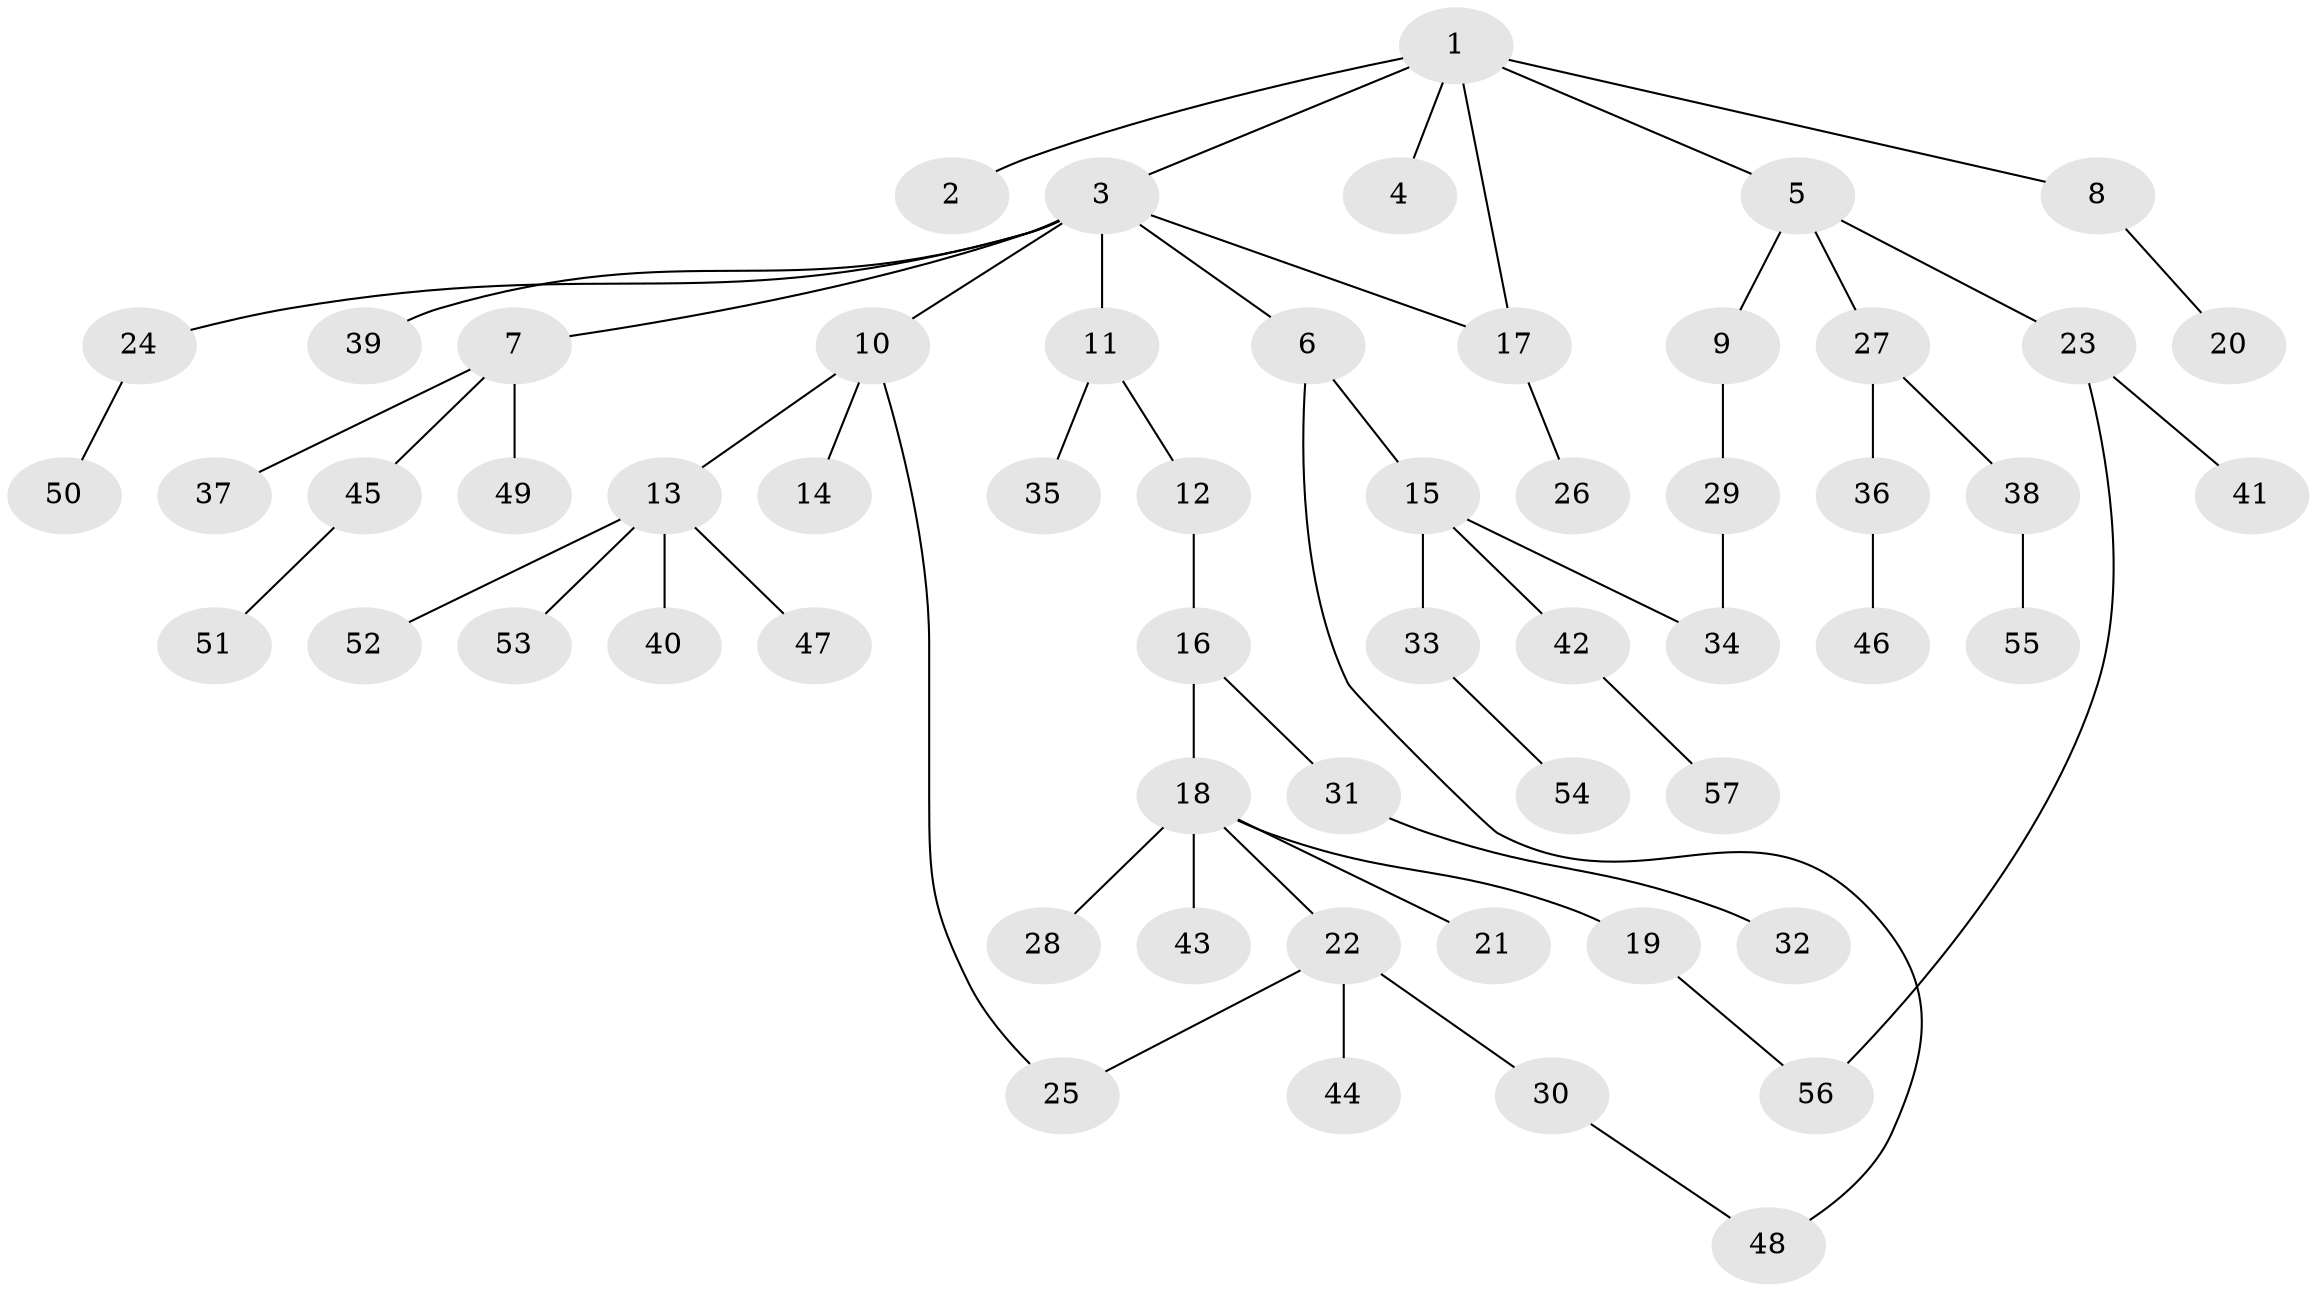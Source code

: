 // Generated by graph-tools (version 1.1) at 2025/01/03/09/25 03:01:03]
// undirected, 57 vertices, 61 edges
graph export_dot {
graph [start="1"]
  node [color=gray90,style=filled];
  1;
  2;
  3;
  4;
  5;
  6;
  7;
  8;
  9;
  10;
  11;
  12;
  13;
  14;
  15;
  16;
  17;
  18;
  19;
  20;
  21;
  22;
  23;
  24;
  25;
  26;
  27;
  28;
  29;
  30;
  31;
  32;
  33;
  34;
  35;
  36;
  37;
  38;
  39;
  40;
  41;
  42;
  43;
  44;
  45;
  46;
  47;
  48;
  49;
  50;
  51;
  52;
  53;
  54;
  55;
  56;
  57;
  1 -- 2;
  1 -- 3;
  1 -- 4;
  1 -- 5;
  1 -- 8;
  1 -- 17;
  3 -- 6;
  3 -- 7;
  3 -- 10;
  3 -- 11;
  3 -- 17;
  3 -- 24;
  3 -- 39;
  5 -- 9;
  5 -- 23;
  5 -- 27;
  6 -- 15;
  6 -- 48;
  7 -- 37;
  7 -- 45;
  7 -- 49;
  8 -- 20;
  9 -- 29;
  10 -- 13;
  10 -- 14;
  10 -- 25;
  11 -- 12;
  11 -- 35;
  12 -- 16;
  13 -- 40;
  13 -- 47;
  13 -- 52;
  13 -- 53;
  15 -- 33;
  15 -- 42;
  15 -- 34;
  16 -- 18;
  16 -- 31;
  17 -- 26;
  18 -- 19;
  18 -- 21;
  18 -- 22;
  18 -- 28;
  18 -- 43;
  19 -- 56;
  22 -- 30;
  22 -- 44;
  22 -- 25;
  23 -- 41;
  23 -- 56;
  24 -- 50;
  27 -- 36;
  27 -- 38;
  29 -- 34;
  30 -- 48;
  31 -- 32;
  33 -- 54;
  36 -- 46;
  38 -- 55;
  42 -- 57;
  45 -- 51;
}
